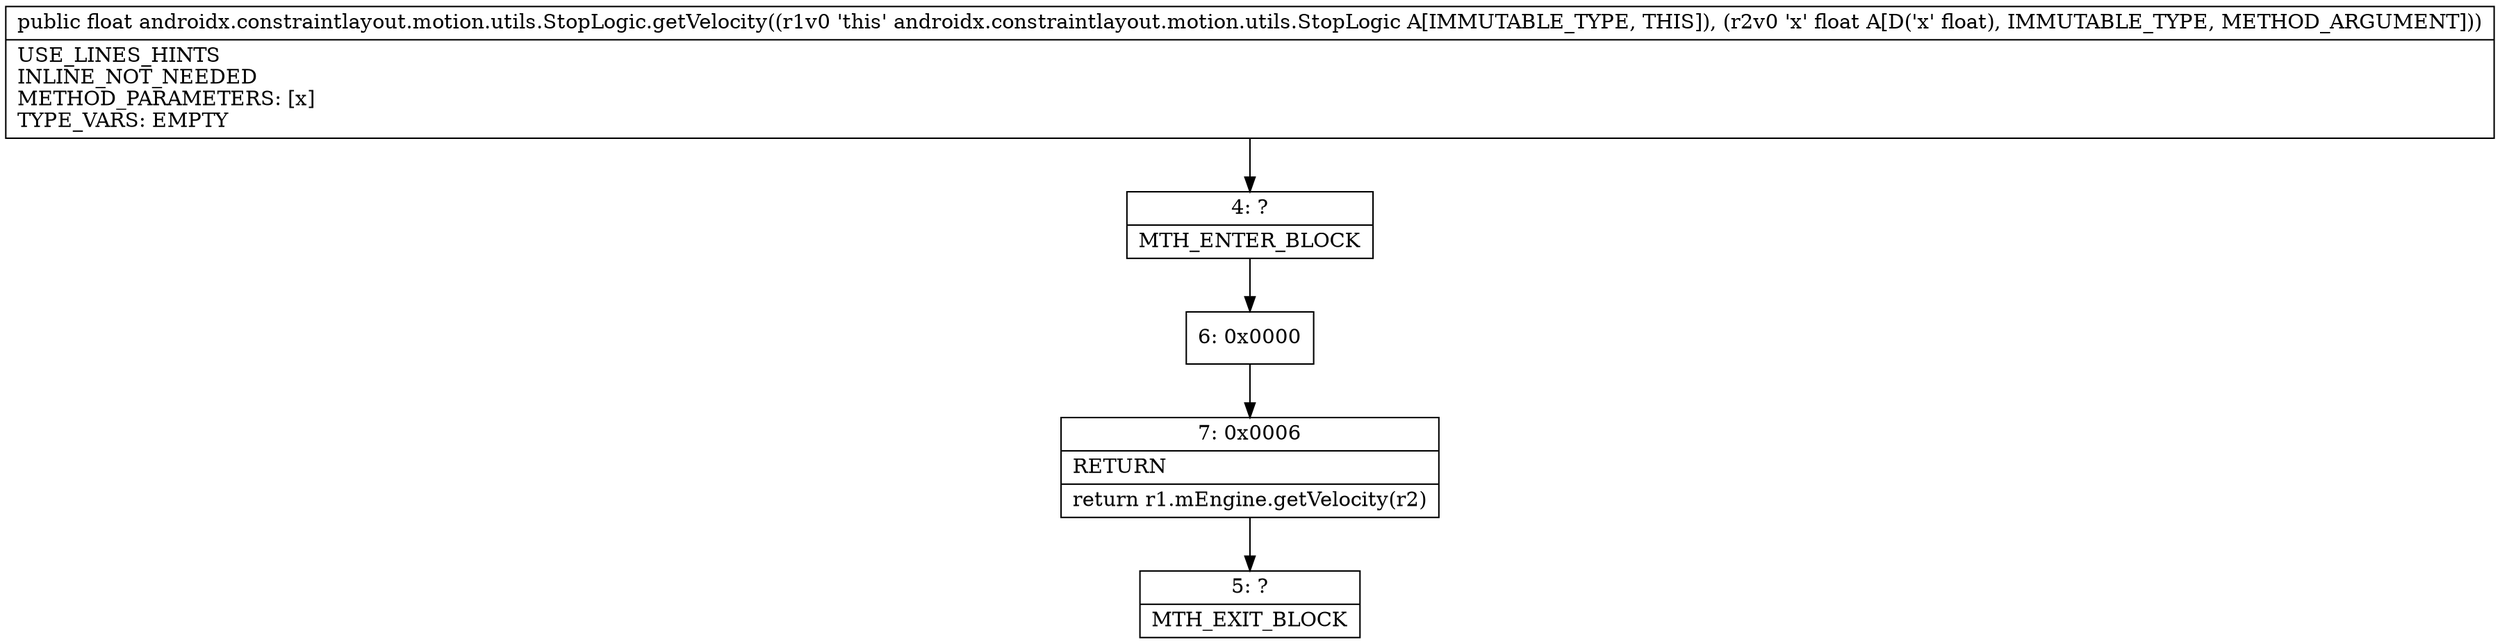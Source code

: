 digraph "CFG forandroidx.constraintlayout.motion.utils.StopLogic.getVelocity(F)F" {
Node_4 [shape=record,label="{4\:\ ?|MTH_ENTER_BLOCK\l}"];
Node_6 [shape=record,label="{6\:\ 0x0000}"];
Node_7 [shape=record,label="{7\:\ 0x0006|RETURN\l|return r1.mEngine.getVelocity(r2)\l}"];
Node_5 [shape=record,label="{5\:\ ?|MTH_EXIT_BLOCK\l}"];
MethodNode[shape=record,label="{public float androidx.constraintlayout.motion.utils.StopLogic.getVelocity((r1v0 'this' androidx.constraintlayout.motion.utils.StopLogic A[IMMUTABLE_TYPE, THIS]), (r2v0 'x' float A[D('x' float), IMMUTABLE_TYPE, METHOD_ARGUMENT]))  | USE_LINES_HINTS\lINLINE_NOT_NEEDED\lMETHOD_PARAMETERS: [x]\lTYPE_VARS: EMPTY\l}"];
MethodNode -> Node_4;Node_4 -> Node_6;
Node_6 -> Node_7;
Node_7 -> Node_5;
}

